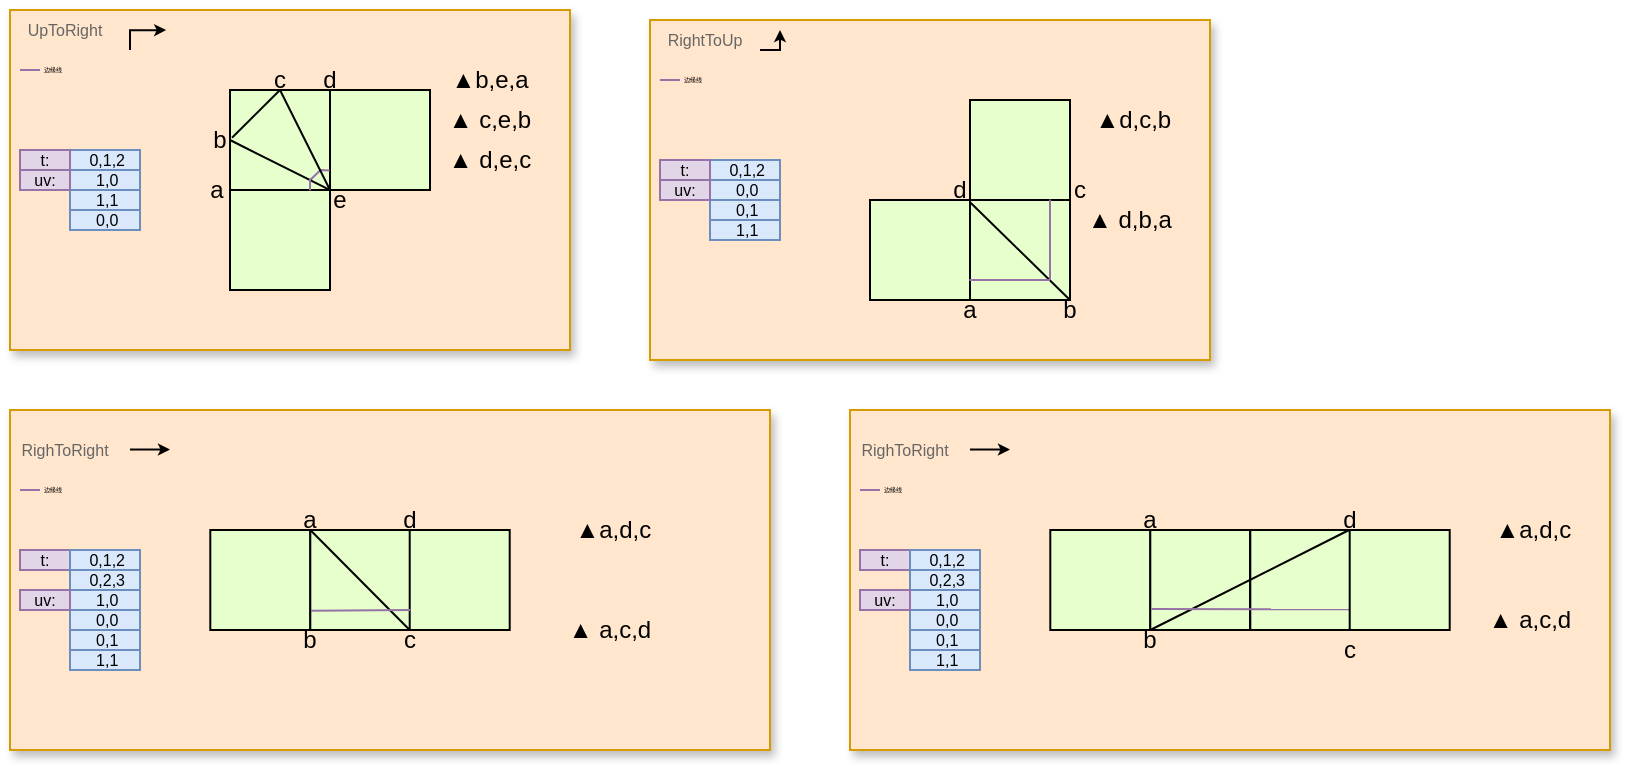 <mxfile version="26.1.3">
  <diagram name="第 1 页" id="9YLV0dZN2v6p_cMBPQFm">
    <mxGraphModel dx="1991" dy="212" grid="1" gridSize="10" guides="1" tooltips="1" connect="1" arrows="1" fold="1" page="1" pageScale="1" pageWidth="827" pageHeight="1169" math="0" shadow="0">
      <root>
        <mxCell id="0" />
        <mxCell id="1" parent="0" />
        <mxCell id="1BbPbzM548uHhZmUYeWM-2" value="" style="whiteSpace=wrap;html=1;fillColor=#ffe6cc;strokeColor=#d79b00;shadow=1;" vertex="1" parent="1">
          <mxGeometry x="-560" y="265" width="280" height="170" as="geometry" />
        </mxCell>
        <mxCell id="fvyCDAxteqVoHiRzkFGb-2" value="" style="rounded=0;whiteSpace=wrap;html=1;fillColor=#E6FFCC;shadow=0;" parent="1" vertex="1">
          <mxGeometry x="-450" y="355" width="50" height="50" as="geometry" />
        </mxCell>
        <mxCell id="fvyCDAxteqVoHiRzkFGb-3" value="" style="rounded=0;whiteSpace=wrap;html=1;fillColor=#E6FFCC;shadow=0;" parent="1" vertex="1">
          <mxGeometry x="-400" y="355" width="50" height="50" as="geometry" />
        </mxCell>
        <mxCell id="fvyCDAxteqVoHiRzkFGb-4" value="" style="rounded=0;whiteSpace=wrap;html=1;fillColor=#E6FFCC;shadow=0;" parent="1" vertex="1">
          <mxGeometry x="-400" y="305" width="50" height="50" as="geometry" />
        </mxCell>
        <mxCell id="1BbPbzM548uHhZmUYeWM-1" value="RightToUp" style="text;strokeColor=none;align=center;fillColor=none;html=1;verticalAlign=middle;whiteSpace=wrap;rounded=0;fontSize=8;labelBackgroundColor=none;labelBorderColor=none;textShadow=0;fontColor=#666666;" vertex="1" parent="1">
          <mxGeometry x="-555" y="265" width="45" height="20" as="geometry" />
        </mxCell>
        <mxCell id="1BbPbzM548uHhZmUYeWM-3" value="a" style="text;html=1;align=center;verticalAlign=middle;whiteSpace=wrap;rounded=0;" vertex="1" parent="1">
          <mxGeometry x="-410" y="405" width="20" height="10" as="geometry" />
        </mxCell>
        <mxCell id="1BbPbzM548uHhZmUYeWM-4" value="b" style="text;html=1;align=center;verticalAlign=middle;whiteSpace=wrap;rounded=0;" vertex="1" parent="1">
          <mxGeometry x="-360" y="405" width="20" height="10" as="geometry" />
        </mxCell>
        <mxCell id="1BbPbzM548uHhZmUYeWM-5" value="c" style="text;html=1;align=center;verticalAlign=middle;whiteSpace=wrap;rounded=0;" vertex="1" parent="1">
          <mxGeometry x="-350" y="345" width="10" height="10" as="geometry" />
        </mxCell>
        <mxCell id="1BbPbzM548uHhZmUYeWM-6" value="d" style="text;html=1;align=center;verticalAlign=middle;whiteSpace=wrap;rounded=0;" vertex="1" parent="1">
          <mxGeometry x="-410" y="345" width="10" height="10" as="geometry" />
        </mxCell>
        <mxCell id="1BbPbzM548uHhZmUYeWM-7" value="&amp;nbsp;▲d,c,b" style="text;strokeColor=none;align=center;fillColor=none;html=1;verticalAlign=middle;whiteSpace=wrap;rounded=0;" vertex="1" parent="1">
          <mxGeometry x="-350" y="305" width="60" height="20" as="geometry" />
        </mxCell>
        <mxCell id="1BbPbzM548uHhZmUYeWM-8" value="▲&amp;nbsp;d,b,a" style="text;strokeColor=none;align=center;fillColor=none;html=1;verticalAlign=middle;whiteSpace=wrap;rounded=0;" vertex="1" parent="1">
          <mxGeometry x="-350" y="355" width="60" height="20" as="geometry" />
        </mxCell>
        <mxCell id="1BbPbzM548uHhZmUYeWM-17" value="" style="endArrow=none;html=1;rounded=0;entryX=0.5;entryY=0;entryDx=0;entryDy=0;exitX=0.006;exitY=0.027;exitDx=0;exitDy=0;exitPerimeter=0;" edge="1" parent="1" source="fvyCDAxteqVoHiRzkFGb-3" target="1BbPbzM548uHhZmUYeWM-4">
          <mxGeometry width="50" height="50" relative="1" as="geometry">
            <mxPoint x="-390" y="415" as="sourcePoint" />
            <mxPoint x="-340" y="365" as="targetPoint" />
          </mxGeometry>
        </mxCell>
        <mxCell id="1BbPbzM548uHhZmUYeWM-22" value="" style="endArrow=none;html=1;rounded=0;exitX=-0.006;exitY=0.8;exitDx=0;exitDy=0;exitPerimeter=0;fillColor=#e1d5e7;strokeColor=#9673a6;" edge="1" parent="1" source="fvyCDAxteqVoHiRzkFGb-3">
          <mxGeometry width="50" height="50" relative="1" as="geometry">
            <mxPoint x="-400" y="385" as="sourcePoint" />
            <mxPoint x="-360" y="395" as="targetPoint" />
          </mxGeometry>
        </mxCell>
        <mxCell id="1BbPbzM548uHhZmUYeWM-23" value="" style="endArrow=none;html=1;rounded=0;exitX=0.8;exitY=-0.004;exitDx=0;exitDy=0;exitPerimeter=0;fillColor=#e1d5e7;strokeColor=#9673a6;" edge="1" parent="1" source="fvyCDAxteqVoHiRzkFGb-3">
          <mxGeometry width="50" height="50" relative="1" as="geometry">
            <mxPoint x="-390" y="405" as="sourcePoint" />
            <mxPoint x="-360" y="395" as="targetPoint" />
          </mxGeometry>
        </mxCell>
        <mxCell id="1BbPbzM548uHhZmUYeWM-24" value="" style="endArrow=none;html=1;rounded=0;exitX=1;exitY=0.5;exitDx=0;exitDy=0;fillColor=#e1d5e7;strokeColor=#9673a6;" edge="1" parent="1">
          <mxGeometry width="50" height="50" relative="1" as="geometry">
            <mxPoint x="-545" y="295" as="sourcePoint" />
            <mxPoint x="-555" y="295" as="targetPoint" />
          </mxGeometry>
        </mxCell>
        <mxCell id="1BbPbzM548uHhZmUYeWM-25" value="边缘线" style="text;strokeColor=none;align=left;fillColor=none;html=1;verticalAlign=middle;whiteSpace=wrap;rounded=0;fontSize=3;" vertex="1" parent="1">
          <mxGeometry x="-545" y="295" width="20" as="geometry" />
        </mxCell>
        <mxCell id="1BbPbzM548uHhZmUYeWM-27" value="&amp;nbsp;0,1,2" style="text;strokeColor=#6c8ebf;align=center;fillColor=#dae8fc;html=1;verticalAlign=middle;whiteSpace=wrap;rounded=0;fontSize=8;labelBackgroundColor=none;labelBorderColor=none;textShadow=0;" vertex="1" parent="1">
          <mxGeometry x="-530" y="335" width="35" height="10" as="geometry" />
        </mxCell>
        <mxCell id="1BbPbzM548uHhZmUYeWM-28" value="&amp;nbsp;0,0" style="text;strokeColor=#6c8ebf;align=center;fillColor=#dae8fc;verticalAlign=middle;rounded=0;fontSize=8;labelBackgroundColor=none;labelBorderColor=none;textShadow=0;whiteSpace=wrap;html=1;" vertex="1" parent="1">
          <mxGeometry x="-530" y="345" width="35" height="10" as="geometry" />
        </mxCell>
        <mxCell id="1BbPbzM548uHhZmUYeWM-29" value="&amp;nbsp;0,1" style="text;strokeColor=#6c8ebf;align=center;fillColor=#dae8fc;verticalAlign=middle;rounded=0;fontSize=8;labelBackgroundColor=none;labelBorderColor=none;textShadow=0;whiteSpace=wrap;html=1;" vertex="1" parent="1">
          <mxGeometry x="-530" y="355" width="35" height="10" as="geometry" />
        </mxCell>
        <mxCell id="1BbPbzM548uHhZmUYeWM-30" value="&amp;nbsp;1,1" style="text;strokeColor=#6c8ebf;align=center;fillColor=#dae8fc;verticalAlign=middle;rounded=0;fontSize=8;labelBackgroundColor=none;labelBorderColor=none;textShadow=0;whiteSpace=wrap;html=1;" vertex="1" parent="1">
          <mxGeometry x="-530" y="365" width="35" height="10" as="geometry" />
        </mxCell>
        <mxCell id="1BbPbzM548uHhZmUYeWM-31" value="uv:" style="text;strokeColor=#9673a6;align=center;fillColor=#e1d5e7;verticalAlign=middle;rounded=0;fontSize=8;labelBackgroundColor=none;labelBorderColor=none;textShadow=0;whiteSpace=wrap;html=1;" vertex="1" parent="1">
          <mxGeometry x="-555" y="345" width="25" height="10" as="geometry" />
        </mxCell>
        <mxCell id="1BbPbzM548uHhZmUYeWM-32" value="t:" style="text;strokeColor=#9673a6;align=center;fillColor=#e1d5e7;html=1;verticalAlign=middle;whiteSpace=wrap;rounded=0;fontSize=8;labelBackgroundColor=none;labelBorderColor=none;textShadow=0;" vertex="1" parent="1">
          <mxGeometry x="-555" y="335" width="25" height="10" as="geometry" />
        </mxCell>
        <mxCell id="1BbPbzM548uHhZmUYeWM-63" value="" style="whiteSpace=wrap;html=1;fillColor=#ffe6cc;strokeColor=#d79b00;shadow=1;" vertex="1" parent="1">
          <mxGeometry x="-460" y="460" width="380" height="170" as="geometry" />
        </mxCell>
        <mxCell id="1BbPbzM548uHhZmUYeWM-64" value="" style="rounded=0;whiteSpace=wrap;html=1;fillColor=#E6FFCC;shadow=0;" vertex="1" parent="1">
          <mxGeometry x="-359.85" y="520" width="50" height="50" as="geometry" />
        </mxCell>
        <mxCell id="1BbPbzM548uHhZmUYeWM-65" value="" style="rounded=0;whiteSpace=wrap;html=1;fillColor=#E6FFCC;shadow=0;" vertex="1" parent="1">
          <mxGeometry x="-259.85" y="520" width="49.85" height="50" as="geometry" />
        </mxCell>
        <mxCell id="1BbPbzM548uHhZmUYeWM-66" value="" style="rounded=0;whiteSpace=wrap;html=1;fillColor=#E6FFCC;shadow=0;" vertex="1" parent="1">
          <mxGeometry x="-309.85" y="520" width="49.85" height="50" as="geometry" />
        </mxCell>
        <mxCell id="1BbPbzM548uHhZmUYeWM-67" value="RighToRight" style="text;strokeColor=none;align=center;fillColor=none;html=1;verticalAlign=middle;whiteSpace=wrap;rounded=0;fontSize=8;labelBackgroundColor=none;labelBorderColor=none;textShadow=0;fontColor=#666666;" vertex="1" parent="1">
          <mxGeometry x="-455" y="470" width="45" height="20" as="geometry" />
        </mxCell>
        <mxCell id="1BbPbzM548uHhZmUYeWM-68" value="a" style="text;html=1;align=center;verticalAlign=middle;whiteSpace=wrap;rounded=0;" vertex="1" parent="1">
          <mxGeometry x="-319.85" y="510" width="20" height="10" as="geometry" />
        </mxCell>
        <mxCell id="1BbPbzM548uHhZmUYeWM-69" value="b" style="text;html=1;align=center;verticalAlign=middle;whiteSpace=wrap;rounded=0;" vertex="1" parent="1">
          <mxGeometry x="-319.85" y="570" width="20" height="10" as="geometry" />
        </mxCell>
        <mxCell id="1BbPbzM548uHhZmUYeWM-70" value="c" style="text;html=1;align=center;verticalAlign=middle;whiteSpace=wrap;rounded=0;" vertex="1" parent="1">
          <mxGeometry x="-215.0" y="575" width="10" height="10" as="geometry" />
        </mxCell>
        <mxCell id="1BbPbzM548uHhZmUYeWM-71" value="d" style="text;html=1;align=center;verticalAlign=middle;whiteSpace=wrap;rounded=0;" vertex="1" parent="1">
          <mxGeometry x="-215.0" y="510" width="10" height="10" as="geometry" />
        </mxCell>
        <mxCell id="1BbPbzM548uHhZmUYeWM-72" value="&amp;nbsp;▲a,d,c" style="text;strokeColor=none;align=center;fillColor=none;html=1;verticalAlign=middle;whiteSpace=wrap;rounded=0;" vertex="1" parent="1">
          <mxGeometry x="-150" y="510" width="60" height="20" as="geometry" />
        </mxCell>
        <mxCell id="1BbPbzM548uHhZmUYeWM-73" value="▲ a,c,d" style="text;strokeColor=none;align=center;fillColor=none;html=1;verticalAlign=middle;whiteSpace=wrap;rounded=0;" vertex="1" parent="1">
          <mxGeometry x="-150" y="555" width="60" height="20" as="geometry" />
        </mxCell>
        <mxCell id="1BbPbzM548uHhZmUYeWM-74" value="" style="endArrow=none;html=1;rounded=0;entryX=0;entryY=1;entryDx=0;entryDy=0;exitX=0;exitY=0;exitDx=0;exitDy=0;" edge="1" parent="1" target="1BbPbzM548uHhZmUYeWM-66">
          <mxGeometry width="50" height="50" relative="1" as="geometry">
            <mxPoint x="-210.45" y="520" as="sourcePoint" />
            <mxPoint x="-260.15" y="570" as="targetPoint" />
          </mxGeometry>
        </mxCell>
        <mxCell id="1BbPbzM548uHhZmUYeWM-75" value="" style="endArrow=none;html=1;rounded=0;fillColor=#e1d5e7;strokeColor=#9673a6;exitX=1.01;exitY=0.791;exitDx=0;exitDy=0;exitPerimeter=0;" edge="1" parent="1" source="1BbPbzM548uHhZmUYeWM-64">
          <mxGeometry width="50" height="50" relative="1" as="geometry">
            <mxPoint x="-260.15" y="560.0" as="sourcePoint" />
            <mxPoint x="-210.5" y="559.65" as="targetPoint" />
          </mxGeometry>
        </mxCell>
        <mxCell id="1BbPbzM548uHhZmUYeWM-77" value="" style="endArrow=none;html=1;rounded=0;exitX=1;exitY=0.5;exitDx=0;exitDy=0;fillColor=#e1d5e7;strokeColor=#9673a6;" edge="1" parent="1">
          <mxGeometry width="50" height="50" relative="1" as="geometry">
            <mxPoint x="-445" y="500" as="sourcePoint" />
            <mxPoint x="-455" y="500" as="targetPoint" />
          </mxGeometry>
        </mxCell>
        <mxCell id="1BbPbzM548uHhZmUYeWM-78" value="边缘线" style="text;strokeColor=none;align=left;fillColor=none;html=1;verticalAlign=middle;whiteSpace=wrap;rounded=0;fontSize=3;" vertex="1" parent="1">
          <mxGeometry x="-445" y="500" width="20" as="geometry" />
        </mxCell>
        <mxCell id="1BbPbzM548uHhZmUYeWM-79" value="&amp;nbsp;0,2,3" style="text;strokeColor=#6c8ebf;align=center;fillColor=#dae8fc;html=1;verticalAlign=middle;whiteSpace=wrap;rounded=0;fontSize=8;labelBackgroundColor=none;labelBorderColor=none;textShadow=0;" vertex="1" parent="1">
          <mxGeometry x="-430" y="540" width="35" height="10" as="geometry" />
        </mxCell>
        <mxCell id="1BbPbzM548uHhZmUYeWM-80" value="&amp;nbsp;1,0" style="text;strokeColor=#6c8ebf;align=center;fillColor=#dae8fc;verticalAlign=middle;rounded=0;fontSize=8;labelBackgroundColor=none;labelBorderColor=none;textShadow=0;whiteSpace=wrap;html=1;" vertex="1" parent="1">
          <mxGeometry x="-430" y="550" width="35" height="10" as="geometry" />
        </mxCell>
        <mxCell id="1BbPbzM548uHhZmUYeWM-81" value="&amp;nbsp;0,0" style="text;strokeColor=#6c8ebf;align=center;fillColor=#dae8fc;verticalAlign=middle;rounded=0;fontSize=8;labelBackgroundColor=none;labelBorderColor=none;textShadow=0;whiteSpace=wrap;html=1;" vertex="1" parent="1">
          <mxGeometry x="-430" y="560" width="35" height="10" as="geometry" />
        </mxCell>
        <mxCell id="1BbPbzM548uHhZmUYeWM-82" value="&amp;nbsp;0,1" style="text;strokeColor=#6c8ebf;align=center;fillColor=#dae8fc;verticalAlign=middle;rounded=0;fontSize=8;labelBackgroundColor=none;labelBorderColor=none;textShadow=0;whiteSpace=wrap;html=1;" vertex="1" parent="1">
          <mxGeometry x="-430" y="570" width="35" height="10" as="geometry" />
        </mxCell>
        <mxCell id="1BbPbzM548uHhZmUYeWM-83" value="uv:" style="text;strokeColor=#9673a6;align=center;fillColor=#e1d5e7;verticalAlign=middle;rounded=0;fontSize=8;labelBackgroundColor=none;labelBorderColor=none;textShadow=0;whiteSpace=wrap;html=1;" vertex="1" parent="1">
          <mxGeometry x="-455" y="550" width="25" height="10" as="geometry" />
        </mxCell>
        <mxCell id="1BbPbzM548uHhZmUYeWM-84" value="t:" style="text;strokeColor=#9673a6;align=center;fillColor=#e1d5e7;html=1;verticalAlign=middle;whiteSpace=wrap;rounded=0;fontSize=8;labelBackgroundColor=none;labelBorderColor=none;textShadow=0;" vertex="1" parent="1">
          <mxGeometry x="-455" y="530" width="25" height="10" as="geometry" />
        </mxCell>
        <mxCell id="1BbPbzM548uHhZmUYeWM-87" value="&amp;nbsp;0,1,2" style="text;strokeColor=#6c8ebf;align=center;fillColor=#dae8fc;html=1;verticalAlign=middle;whiteSpace=wrap;rounded=0;fontSize=8;labelBackgroundColor=none;labelBorderColor=none;textShadow=0;" vertex="1" parent="1">
          <mxGeometry x="-430" y="530" width="35" height="10" as="geometry" />
        </mxCell>
        <mxCell id="1BbPbzM548uHhZmUYeWM-88" value="&amp;nbsp;1,1" style="text;strokeColor=#6c8ebf;align=center;fillColor=#dae8fc;verticalAlign=middle;rounded=0;fontSize=8;labelBackgroundColor=none;labelBorderColor=none;textShadow=0;whiteSpace=wrap;html=1;" vertex="1" parent="1">
          <mxGeometry x="-430" y="580" width="35" height="10" as="geometry" />
        </mxCell>
        <mxCell id="1BbPbzM548uHhZmUYeWM-89" value="" style="whiteSpace=wrap;html=1;fillColor=#ffe6cc;strokeColor=#d79b00;shadow=1;" vertex="1" parent="1">
          <mxGeometry x="-880" y="260" width="280" height="170" as="geometry" />
        </mxCell>
        <mxCell id="1BbPbzM548uHhZmUYeWM-90" value="" style="rounded=0;whiteSpace=wrap;html=1;fillColor=#E6FFCC;shadow=0;" vertex="1" parent="1">
          <mxGeometry x="-770" y="350" width="50" height="50" as="geometry" />
        </mxCell>
        <mxCell id="1BbPbzM548uHhZmUYeWM-91" value="" style="rounded=0;whiteSpace=wrap;html=1;fillColor=#E6FFCC;shadow=0;" vertex="1" parent="1">
          <mxGeometry x="-770" y="300" width="50" height="50" as="geometry" />
        </mxCell>
        <mxCell id="1BbPbzM548uHhZmUYeWM-92" value="" style="rounded=0;whiteSpace=wrap;html=1;fillColor=#E6FFCC;shadow=0;" vertex="1" parent="1">
          <mxGeometry x="-720" y="300" width="50" height="50" as="geometry" />
        </mxCell>
        <mxCell id="1BbPbzM548uHhZmUYeWM-93" value="UpToRight" style="text;strokeColor=none;align=center;fillColor=none;html=1;verticalAlign=middle;whiteSpace=wrap;rounded=0;fontSize=8;labelBackgroundColor=none;labelBorderColor=none;textShadow=0;fontColor=#666666;" vertex="1" parent="1">
          <mxGeometry x="-875" y="260" width="45" height="20" as="geometry" />
        </mxCell>
        <mxCell id="1BbPbzM548uHhZmUYeWM-94" value="a" style="text;html=1;align=center;verticalAlign=middle;whiteSpace=wrap;rounded=0;" vertex="1" parent="1">
          <mxGeometry x="-783.1" y="340" width="13.1" height="20" as="geometry" />
        </mxCell>
        <mxCell id="1BbPbzM548uHhZmUYeWM-95" value="b" style="text;html=1;align=center;verticalAlign=middle;whiteSpace=wrap;rounded=0;" vertex="1" parent="1">
          <mxGeometry x="-784.7" y="320" width="20" height="10" as="geometry" />
        </mxCell>
        <mxCell id="1BbPbzM548uHhZmUYeWM-96" value="c" style="text;html=1;align=center;verticalAlign=middle;whiteSpace=wrap;rounded=0;" vertex="1" parent="1">
          <mxGeometry x="-750" y="290" width="10" height="10" as="geometry" />
        </mxCell>
        <mxCell id="1BbPbzM548uHhZmUYeWM-97" value="d" style="text;html=1;align=center;verticalAlign=middle;whiteSpace=wrap;rounded=0;" vertex="1" parent="1">
          <mxGeometry x="-725" y="290" width="10" height="10" as="geometry" />
        </mxCell>
        <mxCell id="1BbPbzM548uHhZmUYeWM-98" value="&lt;div&gt;&lt;span style=&quot;background-color: transparent; color: light-dark(rgb(0, 0, 0), rgb(255, 255, 255));&quot;&gt;▲b,e,a&lt;/span&gt;&lt;/div&gt;" style="text;strokeColor=none;align=center;fillColor=none;html=1;verticalAlign=middle;whiteSpace=wrap;rounded=0;" vertex="1" parent="1">
          <mxGeometry x="-670" y="285" width="60" height="20" as="geometry" />
        </mxCell>
        <mxCell id="1BbPbzM548uHhZmUYeWM-99" value="▲ c,e,b" style="text;strokeColor=none;align=center;fillColor=none;html=1;verticalAlign=middle;whiteSpace=wrap;rounded=0;" vertex="1" parent="1">
          <mxGeometry x="-670" y="305" width="60" height="20" as="geometry" />
        </mxCell>
        <mxCell id="1BbPbzM548uHhZmUYeWM-101" value="" style="endArrow=none;html=1;rounded=0;fillColor=#e1d5e7;strokeColor=#9673a6;endSize=3;startSize=3;jumpSize=3;" edge="1" parent="1">
          <mxGeometry width="50" height="50" relative="1" as="geometry">
            <mxPoint x="-730" y="350" as="sourcePoint" />
            <mxPoint x="-730" y="350" as="targetPoint" />
          </mxGeometry>
        </mxCell>
        <mxCell id="1BbPbzM548uHhZmUYeWM-102" value="" style="endArrow=none;html=1;rounded=0;exitX=-0.075;exitY=0.02;exitDx=0;exitDy=0;exitPerimeter=0;fillColor=#e1d5e7;strokeColor=#9673a6;" edge="1" parent="1">
          <mxGeometry width="50" height="50" relative="1" as="geometry">
            <mxPoint x="-720.15" y="340.2" as="sourcePoint" />
            <mxPoint x="-724.7" y="340" as="targetPoint" />
            <Array as="points">
              <mxPoint x="-724.7" y="340" />
              <mxPoint x="-730" y="345.1" />
            </Array>
          </mxGeometry>
        </mxCell>
        <mxCell id="1BbPbzM548uHhZmUYeWM-103" value="" style="endArrow=none;html=1;rounded=0;exitX=1;exitY=0.5;exitDx=0;exitDy=0;fillColor=#e1d5e7;strokeColor=#9673a6;" edge="1" parent="1">
          <mxGeometry width="50" height="50" relative="1" as="geometry">
            <mxPoint x="-865" y="290" as="sourcePoint" />
            <mxPoint x="-875" y="290" as="targetPoint" />
          </mxGeometry>
        </mxCell>
        <mxCell id="1BbPbzM548uHhZmUYeWM-104" value="边缘线" style="text;strokeColor=none;align=left;fillColor=none;html=1;verticalAlign=middle;whiteSpace=wrap;rounded=0;fontSize=3;" vertex="1" parent="1">
          <mxGeometry x="-865" y="290" width="20" as="geometry" />
        </mxCell>
        <mxCell id="1BbPbzM548uHhZmUYeWM-105" value="&amp;nbsp;0,1,2" style="text;strokeColor=#6c8ebf;align=center;fillColor=#dae8fc;html=1;verticalAlign=middle;whiteSpace=wrap;rounded=0;fontSize=8;labelBackgroundColor=none;labelBorderColor=none;textShadow=0;" vertex="1" parent="1">
          <mxGeometry x="-850" y="330" width="35" height="10" as="geometry" />
        </mxCell>
        <mxCell id="1BbPbzM548uHhZmUYeWM-106" value="&amp;nbsp;1,0" style="text;strokeColor=#6c8ebf;align=center;fillColor=#dae8fc;verticalAlign=middle;rounded=0;fontSize=8;labelBackgroundColor=none;labelBorderColor=none;textShadow=0;whiteSpace=wrap;html=1;" vertex="1" parent="1">
          <mxGeometry x="-850" y="340" width="35" height="10" as="geometry" />
        </mxCell>
        <mxCell id="1BbPbzM548uHhZmUYeWM-107" value="&amp;nbsp;1,1" style="text;strokeColor=#6c8ebf;align=center;fillColor=#dae8fc;verticalAlign=middle;rounded=0;fontSize=8;labelBackgroundColor=none;labelBorderColor=none;textShadow=0;whiteSpace=wrap;html=1;" vertex="1" parent="1">
          <mxGeometry x="-850" y="350" width="35" height="10" as="geometry" />
        </mxCell>
        <mxCell id="1BbPbzM548uHhZmUYeWM-108" value="&amp;nbsp;0,0" style="text;strokeColor=#6c8ebf;align=center;fillColor=#dae8fc;verticalAlign=middle;rounded=0;fontSize=8;labelBackgroundColor=none;labelBorderColor=none;textShadow=0;whiteSpace=wrap;html=1;" vertex="1" parent="1">
          <mxGeometry x="-850" y="360" width="35" height="10" as="geometry" />
        </mxCell>
        <mxCell id="1BbPbzM548uHhZmUYeWM-109" value="uv:" style="text;strokeColor=#9673a6;align=center;fillColor=#e1d5e7;verticalAlign=middle;rounded=0;fontSize=8;labelBackgroundColor=none;labelBorderColor=none;textShadow=0;whiteSpace=wrap;html=1;" vertex="1" parent="1">
          <mxGeometry x="-875" y="340" width="25" height="10" as="geometry" />
        </mxCell>
        <mxCell id="1BbPbzM548uHhZmUYeWM-110" value="t:" style="text;strokeColor=#9673a6;align=center;fillColor=#e1d5e7;html=1;verticalAlign=middle;whiteSpace=wrap;rounded=0;fontSize=8;labelBackgroundColor=none;labelBorderColor=none;textShadow=0;" vertex="1" parent="1">
          <mxGeometry x="-875" y="330" width="25" height="10" as="geometry" />
        </mxCell>
        <mxCell id="1BbPbzM548uHhZmUYeWM-112" value="" style="endArrow=classic;html=1;rounded=0;strokeColor=default;curved=0;endSize=3;startSize=3;" edge="1" parent="1">
          <mxGeometry width="50" height="50" relative="1" as="geometry">
            <mxPoint x="-400" y="479.76" as="sourcePoint" />
            <mxPoint x="-380" y="479.76" as="targetPoint" />
          </mxGeometry>
        </mxCell>
        <mxCell id="1BbPbzM548uHhZmUYeWM-116" value="" style="edgeStyle=segmentEdgeStyle;endArrow=classic;html=1;curved=0;rounded=0;endSize=3;startSize=3;" edge="1" parent="1">
          <mxGeometry width="50" height="50" relative="1" as="geometry">
            <mxPoint x="-505" y="280" as="sourcePoint" />
            <mxPoint x="-495" y="270" as="targetPoint" />
            <Array as="points">
              <mxPoint x="-495" y="280" />
            </Array>
          </mxGeometry>
        </mxCell>
        <mxCell id="1BbPbzM548uHhZmUYeWM-118" value="" style="edgeStyle=segmentEdgeStyle;endArrow=classic;html=1;curved=0;rounded=0;endSize=3;startSize=3;entryX=0.411;entryY=0.118;entryDx=0;entryDy=0;entryPerimeter=0;" edge="1" parent="1">
          <mxGeometry width="50" height="50" relative="1" as="geometry">
            <mxPoint x="-820" y="280" as="sourcePoint" />
            <mxPoint x="-801.92" y="270.06" as="targetPoint" />
            <Array as="points">
              <mxPoint x="-820" y="270" />
            </Array>
          </mxGeometry>
        </mxCell>
        <mxCell id="1BbPbzM548uHhZmUYeWM-119" value="" style="endArrow=none;html=1;rounded=0;entryX=0.5;entryY=0;entryDx=0;entryDy=0;exitX=1;exitY=0;exitDx=0;exitDy=0;" edge="1" parent="1" source="1BbPbzM548uHhZmUYeWM-90" target="1BbPbzM548uHhZmUYeWM-91">
          <mxGeometry width="50" height="50" relative="1" as="geometry">
            <mxPoint x="-845" y="410" as="sourcePoint" />
            <mxPoint x="-795" y="360" as="targetPoint" />
          </mxGeometry>
        </mxCell>
        <mxCell id="1BbPbzM548uHhZmUYeWM-120" value="" style="endArrow=none;html=1;rounded=0;entryX=0;entryY=0.5;entryDx=0;entryDy=0;exitX=0.992;exitY=0.997;exitDx=0;exitDy=0;exitPerimeter=0;" edge="1" parent="1" source="1BbPbzM548uHhZmUYeWM-91" target="1BbPbzM548uHhZmUYeWM-91">
          <mxGeometry width="50" height="50" relative="1" as="geometry">
            <mxPoint x="-710" y="360" as="sourcePoint" />
            <mxPoint x="-747" y="310" as="targetPoint" />
          </mxGeometry>
        </mxCell>
        <mxCell id="1BbPbzM548uHhZmUYeWM-122" value="" style="endArrow=none;html=1;rounded=0;exitX=0.794;exitY=0.993;exitDx=0;exitDy=0;exitPerimeter=0;fillColor=#e1d5e7;strokeColor=#9673a6;entryX=0.781;entryY=0.953;entryDx=0;entryDy=0;entryPerimeter=0;" edge="1" parent="1">
          <mxGeometry width="50" height="50" relative="1" as="geometry">
            <mxPoint x="-730" y="350.2" as="sourcePoint" />
            <mxPoint x="-729.95" y="344.25" as="targetPoint" />
            <Array as="points" />
          </mxGeometry>
        </mxCell>
        <mxCell id="1BbPbzM548uHhZmUYeWM-123" value="" style="endArrow=none;html=1;rounded=0;entryX=0.02;entryY=0.478;entryDx=0;entryDy=0;exitX=0.5;exitY=0;exitDx=0;exitDy=0;entryPerimeter=0;" edge="1" parent="1" source="1BbPbzM548uHhZmUYeWM-91" target="1BbPbzM548uHhZmUYeWM-91">
          <mxGeometry width="50" height="50" relative="1" as="geometry">
            <mxPoint x="-710" y="360" as="sourcePoint" />
            <mxPoint x="-760" y="335" as="targetPoint" />
          </mxGeometry>
        </mxCell>
        <mxCell id="1BbPbzM548uHhZmUYeWM-124" value="▲&amp;nbsp;d,e,c" style="text;strokeColor=none;align=center;fillColor=none;html=1;verticalAlign=middle;whiteSpace=wrap;rounded=0;" vertex="1" parent="1">
          <mxGeometry x="-670" y="325" width="60" height="20" as="geometry" />
        </mxCell>
        <mxCell id="1BbPbzM548uHhZmUYeWM-125" value="e" style="text;html=1;align=center;verticalAlign=middle;whiteSpace=wrap;rounded=0;" vertex="1" parent="1">
          <mxGeometry x="-720" y="350" width="10" height="10" as="geometry" />
        </mxCell>
        <mxCell id="1BbPbzM548uHhZmUYeWM-126" value="" style="whiteSpace=wrap;html=1;fillColor=#ffe6cc;strokeColor=#d79b00;shadow=1;" vertex="1" parent="1">
          <mxGeometry x="-880" y="460" width="380" height="170" as="geometry" />
        </mxCell>
        <mxCell id="1BbPbzM548uHhZmUYeWM-127" value="" style="rounded=0;whiteSpace=wrap;html=1;fillColor=#E6FFCC;shadow=0;" vertex="1" parent="1">
          <mxGeometry x="-779.85" y="520" width="50" height="50" as="geometry" />
        </mxCell>
        <mxCell id="1BbPbzM548uHhZmUYeWM-128" value="" style="rounded=0;whiteSpace=wrap;html=1;fillColor=#E6FFCC;shadow=0;" vertex="1" parent="1">
          <mxGeometry x="-729.85" y="520" width="50" height="50" as="geometry" />
        </mxCell>
        <mxCell id="1BbPbzM548uHhZmUYeWM-129" value="" style="rounded=0;whiteSpace=wrap;html=1;fillColor=#E6FFCC;shadow=0;" vertex="1" parent="1">
          <mxGeometry x="-680.15" y="520" width="50" height="50" as="geometry" />
        </mxCell>
        <mxCell id="1BbPbzM548uHhZmUYeWM-130" value="RighToRight" style="text;strokeColor=none;align=center;fillColor=none;html=1;verticalAlign=middle;whiteSpace=wrap;rounded=0;fontSize=8;labelBackgroundColor=none;labelBorderColor=none;textShadow=0;fontColor=#666666;" vertex="1" parent="1">
          <mxGeometry x="-875" y="470" width="45" height="20" as="geometry" />
        </mxCell>
        <mxCell id="1BbPbzM548uHhZmUYeWM-131" value="a" style="text;html=1;align=center;verticalAlign=middle;whiteSpace=wrap;rounded=0;" vertex="1" parent="1">
          <mxGeometry x="-739.85" y="510" width="20" height="10" as="geometry" />
        </mxCell>
        <mxCell id="1BbPbzM548uHhZmUYeWM-132" value="b" style="text;html=1;align=center;verticalAlign=middle;whiteSpace=wrap;rounded=0;" vertex="1" parent="1">
          <mxGeometry x="-739.85" y="570" width="20" height="10" as="geometry" />
        </mxCell>
        <mxCell id="1BbPbzM548uHhZmUYeWM-133" value="c" style="text;html=1;align=center;verticalAlign=middle;whiteSpace=wrap;rounded=0;" vertex="1" parent="1">
          <mxGeometry x="-684.85" y="570" width="10" height="10" as="geometry" />
        </mxCell>
        <mxCell id="1BbPbzM548uHhZmUYeWM-134" value="d" style="text;html=1;align=center;verticalAlign=middle;whiteSpace=wrap;rounded=0;" vertex="1" parent="1">
          <mxGeometry x="-684.85" y="510" width="10" height="10" as="geometry" />
        </mxCell>
        <mxCell id="1BbPbzM548uHhZmUYeWM-135" value="&amp;nbsp;▲a,d,c" style="text;strokeColor=none;align=center;fillColor=none;html=1;verticalAlign=middle;whiteSpace=wrap;rounded=0;" vertex="1" parent="1">
          <mxGeometry x="-610" y="510" width="60" height="20" as="geometry" />
        </mxCell>
        <mxCell id="1BbPbzM548uHhZmUYeWM-136" value="▲ a,c,d" style="text;strokeColor=none;align=center;fillColor=none;html=1;verticalAlign=middle;whiteSpace=wrap;rounded=0;" vertex="1" parent="1">
          <mxGeometry x="-610" y="560" width="60" height="20" as="geometry" />
        </mxCell>
        <mxCell id="1BbPbzM548uHhZmUYeWM-137" value="" style="endArrow=none;html=1;rounded=0;entryX=0;entryY=1;entryDx=0;entryDy=0;exitX=0;exitY=0;exitDx=0;exitDy=0;" edge="1" parent="1" source="1BbPbzM548uHhZmUYeWM-128" target="1BbPbzM548uHhZmUYeWM-129">
          <mxGeometry width="50" height="50" relative="1" as="geometry">
            <mxPoint x="-729.85" y="571.35" as="sourcePoint" />
            <mxPoint x="-630.15" y="620" as="targetPoint" />
          </mxGeometry>
        </mxCell>
        <mxCell id="1BbPbzM548uHhZmUYeWM-138" value="" style="endArrow=none;html=1;rounded=0;fillColor=#e1d5e7;strokeColor=#9673a6;exitX=1.007;exitY=0.807;exitDx=0;exitDy=0;exitPerimeter=0;" edge="1" parent="1" source="1BbPbzM548uHhZmUYeWM-127">
          <mxGeometry width="50" height="50" relative="1" as="geometry">
            <mxPoint x="-719.85" y="560" as="sourcePoint" />
            <mxPoint x="-679.85" y="560" as="targetPoint" />
          </mxGeometry>
        </mxCell>
        <mxCell id="1BbPbzM548uHhZmUYeWM-139" value="" style="endArrow=none;html=1;rounded=0;exitX=1;exitY=0.5;exitDx=0;exitDy=0;fillColor=#e1d5e7;strokeColor=#9673a6;" edge="1" parent="1">
          <mxGeometry width="50" height="50" relative="1" as="geometry">
            <mxPoint x="-865" y="500" as="sourcePoint" />
            <mxPoint x="-875" y="500" as="targetPoint" />
          </mxGeometry>
        </mxCell>
        <mxCell id="1BbPbzM548uHhZmUYeWM-140" value="边缘线" style="text;strokeColor=none;align=left;fillColor=none;html=1;verticalAlign=middle;whiteSpace=wrap;rounded=0;fontSize=3;" vertex="1" parent="1">
          <mxGeometry x="-865" y="500" width="20" as="geometry" />
        </mxCell>
        <mxCell id="1BbPbzM548uHhZmUYeWM-141" value="&amp;nbsp;0,2,3" style="text;strokeColor=#6c8ebf;align=center;fillColor=#dae8fc;html=1;verticalAlign=middle;whiteSpace=wrap;rounded=0;fontSize=8;labelBackgroundColor=none;labelBorderColor=none;textShadow=0;" vertex="1" parent="1">
          <mxGeometry x="-850" y="540" width="35" height="10" as="geometry" />
        </mxCell>
        <mxCell id="1BbPbzM548uHhZmUYeWM-142" value="&amp;nbsp;1,0" style="text;strokeColor=#6c8ebf;align=center;fillColor=#dae8fc;verticalAlign=middle;rounded=0;fontSize=8;labelBackgroundColor=none;labelBorderColor=none;textShadow=0;whiteSpace=wrap;html=1;" vertex="1" parent="1">
          <mxGeometry x="-850" y="550" width="35" height="10" as="geometry" />
        </mxCell>
        <mxCell id="1BbPbzM548uHhZmUYeWM-143" value="&amp;nbsp;0,0" style="text;strokeColor=#6c8ebf;align=center;fillColor=#dae8fc;verticalAlign=middle;rounded=0;fontSize=8;labelBackgroundColor=none;labelBorderColor=none;textShadow=0;whiteSpace=wrap;html=1;" vertex="1" parent="1">
          <mxGeometry x="-850" y="560" width="35" height="10" as="geometry" />
        </mxCell>
        <mxCell id="1BbPbzM548uHhZmUYeWM-144" value="&amp;nbsp;0,1" style="text;strokeColor=#6c8ebf;align=center;fillColor=#dae8fc;verticalAlign=middle;rounded=0;fontSize=8;labelBackgroundColor=none;labelBorderColor=none;textShadow=0;whiteSpace=wrap;html=1;" vertex="1" parent="1">
          <mxGeometry x="-850" y="570" width="35" height="10" as="geometry" />
        </mxCell>
        <mxCell id="1BbPbzM548uHhZmUYeWM-145" value="uv:" style="text;strokeColor=#9673a6;align=center;fillColor=#e1d5e7;verticalAlign=middle;rounded=0;fontSize=8;labelBackgroundColor=none;labelBorderColor=none;textShadow=0;whiteSpace=wrap;html=1;" vertex="1" parent="1">
          <mxGeometry x="-875" y="550" width="25" height="10" as="geometry" />
        </mxCell>
        <mxCell id="1BbPbzM548uHhZmUYeWM-146" value="t:" style="text;strokeColor=#9673a6;align=center;fillColor=#e1d5e7;html=1;verticalAlign=middle;whiteSpace=wrap;rounded=0;fontSize=8;labelBackgroundColor=none;labelBorderColor=none;textShadow=0;" vertex="1" parent="1">
          <mxGeometry x="-875" y="530" width="25" height="10" as="geometry" />
        </mxCell>
        <mxCell id="1BbPbzM548uHhZmUYeWM-147" value="&amp;nbsp;0,1,2" style="text;strokeColor=#6c8ebf;align=center;fillColor=#dae8fc;html=1;verticalAlign=middle;whiteSpace=wrap;rounded=0;fontSize=8;labelBackgroundColor=none;labelBorderColor=none;textShadow=0;" vertex="1" parent="1">
          <mxGeometry x="-850" y="530" width="35" height="10" as="geometry" />
        </mxCell>
        <mxCell id="1BbPbzM548uHhZmUYeWM-148" value="&amp;nbsp;1,1" style="text;strokeColor=#6c8ebf;align=center;fillColor=#dae8fc;verticalAlign=middle;rounded=0;fontSize=8;labelBackgroundColor=none;labelBorderColor=none;textShadow=0;whiteSpace=wrap;html=1;" vertex="1" parent="1">
          <mxGeometry x="-850" y="580" width="35" height="10" as="geometry" />
        </mxCell>
        <mxCell id="1BbPbzM548uHhZmUYeWM-149" value="" style="endArrow=classic;html=1;rounded=0;strokeColor=default;curved=0;endSize=3;startSize=3;" edge="1" parent="1">
          <mxGeometry width="50" height="50" relative="1" as="geometry">
            <mxPoint x="-820" y="479.76" as="sourcePoint" />
            <mxPoint x="-800" y="479.76" as="targetPoint" />
          </mxGeometry>
        </mxCell>
        <mxCell id="1BbPbzM548uHhZmUYeWM-150" value="" style="rounded=0;whiteSpace=wrap;html=1;fillColor=#E6FFCC;shadow=0;" vertex="1" parent="1">
          <mxGeometry x="-210.15" y="520" width="50" height="50" as="geometry" />
        </mxCell>
      </root>
    </mxGraphModel>
  </diagram>
</mxfile>
